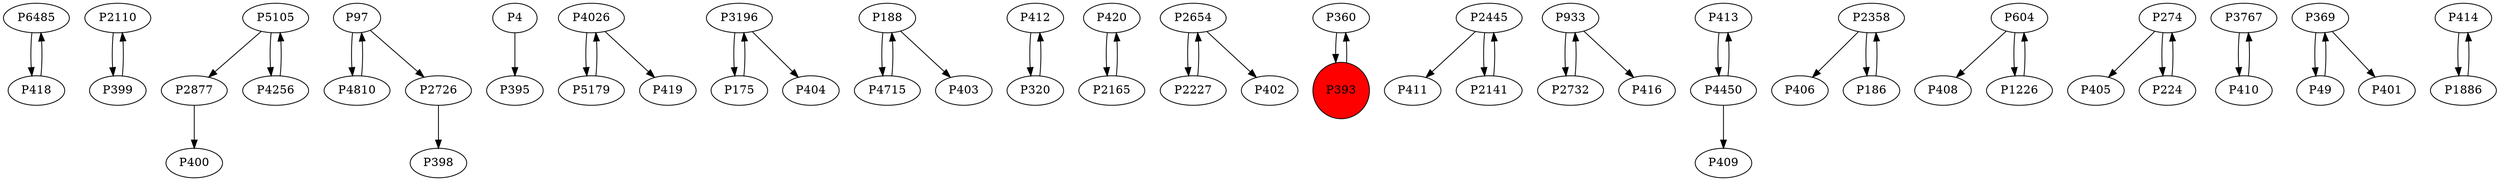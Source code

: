 digraph {
	P6485 -> P418
	P2110 -> P399
	P2877 -> P400
	P97 -> P4810
	P4 -> P395
	P4026 -> P5179
	P3196 -> P175
	P188 -> P4715
	P5105 -> P2877
	P412 -> P320
	P4026 -> P419
	P399 -> P2110
	P420 -> P2165
	P97 -> P2726
	P2654 -> P2227
	P188 -> P403
	P360 -> P393
	P2227 -> P2654
	P2445 -> P411
	P933 -> P2732
	P5105 -> P4256
	P4715 -> P188
	P413 -> P4450
	P2732 -> P933
	P2358 -> P406
	P3196 -> P404
	P604 -> P408
	P274 -> P405
	P186 -> P2358
	P393 -> P360
	P3767 -> P410
	P2165 -> P420
	P418 -> P6485
	P4450 -> P409
	P369 -> P49
	P4810 -> P97
	P4450 -> P413
	P2141 -> P2445
	P4256 -> P5105
	P320 -> P412
	P933 -> P416
	P414 -> P1886
	P175 -> P3196
	P2358 -> P186
	P369 -> P401
	P274 -> P224
	P5179 -> P4026
	P410 -> P3767
	P2654 -> P402
	P604 -> P1226
	P1226 -> P604
	P2445 -> P2141
	P1886 -> P414
	P2726 -> P398
	P49 -> P369
	P224 -> P274
	P393 [shape=circle]
	P393 [style=filled]
	P393 [fillcolor=red]
}